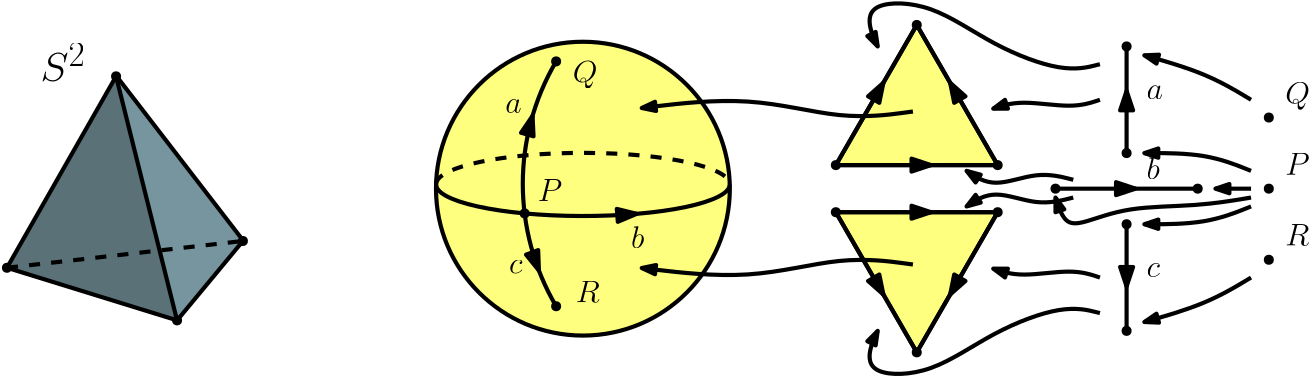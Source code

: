 <?xml version="1.0"?>
<!DOCTYPE ipe SYSTEM "ipe.dtd">
<ipe version="70107" creator="Ipe 7.1.8">
<info created="D:20140725150342" modified="D:20160228121942"/>
<ipestyle name="basic">
<symbol name="arrow/arc(spx)">
<path stroke="sym-stroke" fill="sym-stroke" pen="sym-pen">
0 0 m
-1 0.333 l
-1 -0.333 l
h
</path>
</symbol>
<symbol name="arrow/farc(spx)">
<path stroke="sym-stroke" fill="white" pen="sym-pen">
0 0 m
-1 0.333 l
-1 -0.333 l
h
</path>
</symbol>
<symbol name="mark/circle(sx)" transformations="translations">
<path fill="sym-stroke">
0.6 0 0 0.6 0 0 e
0.4 0 0 0.4 0 0 e
</path>
</symbol>
<symbol name="mark/disk(sx)" transformations="translations">
<path fill="sym-stroke">
0.6 0 0 0.6 0 0 e
</path>
</symbol>
<symbol name="mark/fdisk(sfx)" transformations="translations">
<group>
<path fill="sym-fill">
0.5 0 0 0.5 0 0 e
</path>
<path fill="sym-stroke" fillrule="eofill">
0.6 0 0 0.6 0 0 e
0.4 0 0 0.4 0 0 e
</path>
</group>
</symbol>
<symbol name="mark/box(sx)" transformations="translations">
<path fill="sym-stroke" fillrule="eofill">
-0.6 -0.6 m
0.6 -0.6 l
0.6 0.6 l
-0.6 0.6 l
h
-0.4 -0.4 m
0.4 -0.4 l
0.4 0.4 l
-0.4 0.4 l
h
</path>
</symbol>
<symbol name="mark/square(sx)" transformations="translations">
<path fill="sym-stroke">
-0.6 -0.6 m
0.6 -0.6 l
0.6 0.6 l
-0.6 0.6 l
h
</path>
</symbol>
<symbol name="mark/fsquare(sfx)" transformations="translations">
<group>
<path fill="sym-fill">
-0.5 -0.5 m
0.5 -0.5 l
0.5 0.5 l
-0.5 0.5 l
h
</path>
<path fill="sym-stroke" fillrule="eofill">
-0.6 -0.6 m
0.6 -0.6 l
0.6 0.6 l
-0.6 0.6 l
h
-0.4 -0.4 m
0.4 -0.4 l
0.4 0.4 l
-0.4 0.4 l
h
</path>
</group>
</symbol>
<symbol name="mark/cross(sx)" transformations="translations">
<group>
<path fill="sym-stroke">
-0.43 -0.57 m
0.57 0.43 l
0.43 0.57 l
-0.57 -0.43 l
h
</path>
<path fill="sym-stroke">
-0.43 0.57 m
0.57 -0.43 l
0.43 -0.57 l
-0.57 0.43 l
h
</path>
</group>
</symbol>
<symbol name="arrow/fnormal(spx)">
<path stroke="sym-stroke" fill="white" pen="sym-pen">
0 0 m
-1 0.333 l
-1 -0.333 l
h
</path>
</symbol>
<symbol name="arrow/pointed(spx)">
<path stroke="sym-stroke" fill="sym-stroke" pen="sym-pen">
0 0 m
-1 0.333 l
-0.8 0 l
-1 -0.333 l
h
</path>
</symbol>
<symbol name="arrow/fpointed(spx)">
<path stroke="sym-stroke" fill="white" pen="sym-pen">
0 0 m
-1 0.333 l
-0.8 0 l
-1 -0.333 l
h
</path>
</symbol>
<symbol name="arrow/linear(spx)">
<path stroke="sym-stroke" pen="sym-pen">
-1 0.333 m
0 0 l
-1 -0.333 l
</path>
</symbol>
<symbol name="arrow/fdouble(spx)">
<path stroke="sym-stroke" fill="white" pen="sym-pen">
0 0 m
-1 0.333 l
-1 -0.333 l
h
-1 0 m
-2 0.333 l
-2 -0.333 l
h
</path>
</symbol>
<symbol name="arrow/double(spx)">
<path stroke="sym-stroke" fill="sym-stroke" pen="sym-pen">
0 0 m
-1 0.333 l
-1 -0.333 l
h
-1 0 m
-2 0.333 l
-2 -0.333 l
h
</path>
</symbol>
<pen name="heavier" value="0.8"/>
<pen name="fat" value="1.2"/>
<pen name="ultrafat" value="2"/>
<symbolsize name="large" value="5"/>
<symbolsize name="small" value="2"/>
<symbolsize name="tiny" value="1.1"/>
<arrowsize name="large" value="10"/>
<arrowsize name="small" value="5"/>
<arrowsize name="tiny" value="3"/>
<color name="red" value="1 0 0"/>
<color name="green" value="0 1 0"/>
<color name="blue" value="0 0 1"/>
<color name="yellow" value="1 1 0"/>
<color name="orange" value="1 0.647 0"/>
<color name="gold" value="1 0.843 0"/>
<color name="purple" value="0.627 0.125 0.941"/>
<color name="gray" value="0.745"/>
<color name="brown" value="0.647 0.165 0.165"/>
<color name="navy" value="0 0 0.502"/>
<color name="pink" value="1 0.753 0.796"/>
<color name="seagreen" value="0.18 0.545 0.341"/>
<color name="turquoise" value="0.251 0.878 0.816"/>
<color name="violet" value="0.933 0.51 0.933"/>
<color name="darkblue" value="0 0 0.545"/>
<color name="darkcyan" value="0 0.545 0.545"/>
<color name="darkgray" value="0.663"/>
<color name="darkgreen" value="0 0.392 0"/>
<color name="darkmagenta" value="0.545 0 0.545"/>
<color name="darkorange" value="1 0.549 0"/>
<color name="darkred" value="0.545 0 0"/>
<color name="lightblue" value="0.678 0.847 0.902"/>
<color name="lightcyan" value="0.878 1 1"/>
<color name="lightgray" value="0.827"/>
<color name="lightgreen" value="0.565 0.933 0.565"/>
<color name="lightyellow" value="1 1 0.878"/>
<dashstyle name="dashed" value="[4] 0"/>
<dashstyle name="dotted" value="[1 3] 0"/>
<dashstyle name="dash dotted" value="[4 2 1 2] 0"/>
<dashstyle name="dash dot dotted" value="[4 2 1 2 1 2] 0"/>
<textsize name="large" value="\large"/>
<textsize name="small" value="\small"/>
<textsize name="tiny" value="\tiny"/>
<textsize name="Large" value="\Large"/>
<textsize name="LARGE" value="\LARGE"/>
<textsize name="huge" value="\huge"/>
<textsize name="Huge" value="\Huge"/>
<textsize name="footnote" value="\footnotesize"/>
<textstyle name="center" begin="\begin{center}" end="\end{center}"/>
<textstyle name="itemize" begin="\begin{itemize}" end="\end{itemize}"/>
<textstyle name="item" begin="\begin{itemize}\item{}" end="\end{itemize}"/>
<gridsize name="4 pts" value="4"/>
<gridsize name="8 pts (~3 mm)" value="8"/>
<gridsize name="16 pts (~6 mm)" value="16"/>
<gridsize name="32 pts (~12 mm)" value="32"/>
<gridsize name="10 pts (~3.5 mm)" value="10"/>
<gridsize name="20 pts (~7 mm)" value="20"/>
<gridsize name="14 pts (~5 mm)" value="14"/>
<gridsize name="28 pts (~10 mm)" value="28"/>
<gridsize name="56 pts (~20 mm)" value="56"/>
<anglesize name="90 deg" value="90"/>
<anglesize name="60 deg" value="60"/>
<anglesize name="45 deg" value="45"/>
<anglesize name="30 deg" value="30"/>
<anglesize name="22.5 deg" value="22.5"/>
<tiling name="falling" angle="-60" step="4" width="1"/>
<tiling name="rising" angle="30" step="4" width="1"/>
</ipestyle>
<page>
<layer name="alpha"/>
<view layers="alpha" active="alpha"/>
<path layer="alpha" matrix="0.8 0 0 0.8 29.0681 83.2" fill="0.467 0.584 0.62">
81.2578 466.546 m
108.712 356.726 l
138.342 392.453 l
h
</path>
<path matrix="0.8 0 0 0.8 29.0681 83.2" fill="0.353 0.443 0.471">
81.2578 466.546 m
32.1572 380.398 l
108.712 356.726 l
h
</path>
<path matrix="0.8 0 0 0.8 61.0681 83.2" stroke="black" pen="1.5">
496 432 m
496 480 l
</path>
<path matrix="0.8 0 0 0.8 61.0681 83.2" stroke="black" pen="1.5">
464 416 m
528 416 l
</path>
<path matrix="0.8 0 0 0.8 61.0681 83.2" stroke="black" pen="1.5">
496 400 m
496 352 l
</path>
<use matrix="0.8 0 0 0.8 61.0681 83.2" name="mark/disk(sx)" pos="560 384" size="normal" stroke="black"/>
<use matrix="0.8 0 0 0.8 61.0681 83.2" name="mark/disk(sx)" pos="560 416" size="normal" stroke="black"/>
<use matrix="0.8 0 0 0.8 61.0681 83.2" name="mark/disk(sx)" pos="560 448" size="normal" stroke="black"/>
<group matrix="0.8 0 0 0.8 61.0681 86.2475">
<path matrix="-1 0 0 -1 804.553 882.357" stroke="black" fill="1 1 0.498" pen="1.5">
439.394 459.573 m
366.568 459.573 l
402.981 396.505 l
h
</path>
<path matrix="1 0 0 1 -1.40827 -57.9755" stroke="black" fill="1 1 0.498" pen="1.5">
439.394 459.573 m
366.568 459.573 l
402.981 396.505 l
h
</path>
</group>
<path matrix="0.8 0 0 0.8 61.0681 83.2" stroke="black" pen="1.5" arrow="normal/normal">
492 416 m
500 416 l
</path>
<path matrix="0.8 0 0 0.8 61.0681 83.2" stroke="black" pen="1.5" arrow="normal/normal">
496 452 m
496 460 l
</path>
<path matrix="0.8 0 0 0.8 61.0681 83.2" stroke="black" pen="1.5" arrow="normal/normal">
496 380 m
496 372 l
</path>
<group matrix="0.8 0 0 0.8 61.0681 83.2">
<path stroke="black" pen="1.5">
401.573 489.662 m
437.985 426.593 l
</path>
<path stroke="black" pen="1.5" arrow="normal/normal">
420.83 456.306 m
416.578 463.672 l
</path>
</group>
<group matrix="-0.4 -0.69282 0.69282 -0.4 232.838 898.56">
<path stroke="black" pen="1.5">
401.573 489.662 m
437.985 426.593 l
</path>
<path stroke="black" pen="1.5" arrow="normal/normal">
420.83 456.306 m
416.578 463.672 l
</path>
</group>
<group matrix="0.4 -0.69282 0.69282 0.4 -117.55 557.282">
<path stroke="black" pen="1.5">
401.573 489.662 m
437.985 426.593 l
</path>
<path stroke="black" pen="1.5" arrow="normal/normal">
420.83 456.306 m
416.578 463.672 l
</path>
</group>
<group matrix="-0.4 -0.69282 0.69282 -0.4 232.838 881.608">
<path stroke="black" pen="1.5">
401.573 489.662 m
437.985 426.593 l
</path>
<path stroke="black" pen="1.5" arrow="normal/normal">
420.83 456.306 m
416.578 463.672 l
</path>
</group>
<group matrix="-0.8 0 0 -0.8 703.584 748.8">
<path stroke="black" pen="1.5">
401.573 489.662 m
437.985 426.593 l
</path>
<path stroke="black" pen="1.5" arrow="normal/normal">
420.83 456.306 m
416.578 463.672 l
</path>
</group>
<group matrix="-0.4 0.69282 -0.69282 -0.4 882.204 274.718">
<path stroke="black" pen="1.5">
401.573 489.662 m
437.985 426.593 l
</path>
<path stroke="black" pen="1.5" arrow="normal/normal">
420.83 456.306 m
416.578 463.672 l
</path>
</group>
<path matrix="0.8 0 0 0.8 61.0681 83.1228" stroke="black" fill="1 1 0.498" pen="1.5">
66.1099 0 0 66.1099 251.342 416.096 e
</path>
<path matrix="0.799659 0 0 0.17191 61.1631 345.985" stroke="black" pen="1.5">
185.247 417.531 m
66.1099 0 0 66.1099 251.342 416.096 317.45 415.673 a
</path>
<path matrix="0.799659 0 0 0.17191 61.1631 345.985" stroke="black" dash="dashed" pen="1.5">
185.247 417.531 m
66.1099 0 0 -66.1099 251.342 416.096 317.45 415.673 a
</path>
<use matrix="0.8 0 0 0.8 61.0681 83.1228" name="mark/disk(sx)" pos="225.113 404.954" size="normal" stroke="black"/>
<use matrix="0.8 0 0 0.8 61.0681 83.1228" name="mark/disk(sx)" pos="239.294 363.184" size="normal" stroke="black"/>
<use matrix="0.8 0 0 0.8 61.0681 83.1228" name="mark/disk(sx)" pos="239.294 473.363" size="normal" stroke="black"/>
<path matrix="0.8 0 0 0.8 61.0681 83.1228" stroke="black" pen="1.5">
239.294 363.184 m
108.659 0 0 -108.659 332.952 418.273 239.294 473.363 a
</path>
<path matrix="0.8 0 0 0.8 61.0681 83.1228" stroke="black" pen="1.5" arrow="normal/normal">
228.136 446.913 m
228.691 448.874 l
</path>
<path matrix="0.8 0 0 0.8 61.0681 83.1228" stroke="black" pen="1.5" arrow="normal/normal">
230.885 381.003 m
231.55 379.231 l
</path>
<path matrix="0.8 0 0 0.8 61.0681 83.1228" stroke="black" pen="1.5" arrow="normal/normal">
272.837 404.558 m
275.548 404.772 l
</path>
<text matrix="0.8 0 0 0.8 151.366 49.2346" pos="103.571 492.505" stroke="black" type="label" width="7.374" height="6.177" depth="0" valign="baseline" size="Large">$a$</text>
<text matrix="0.8 0 0 0.8 152.718 -8.5728" pos="103.571 492.505" stroke="black" type="label" width="6.046" height="6.177" depth="0" valign="baseline" size="Large">$c$</text>
<text matrix="0.8 0 0 0.8 196.615 0.5656" pos="103.571 492.505" stroke="black" type="label" width="5.973" height="9.963" depth="0" valign="baseline" size="Large">$b$</text>
<text matrix="0.8 0 0 0.8 163.068 17.5565" pos="103.571 492.505" stroke="black" type="label" width="11.005" height="9.803" depth="0" valign="baseline" size="Large">$P$</text>
<text matrix="0.8 0 0 0.8 175.655 60.2529" pos="103.571 492.505" stroke="black" type="label" width="11.125" height="9.803" depth="2.79" valign="baseline" size="Large">$Q$</text>
<text matrix="0.8 0 0 0.8 176.686 -19.1056" pos="103.571 492.505" stroke="black" type="label" width="10.81" height="9.803" depth="0" valign="baseline" size="Large">$R$</text>
<text matrix="0.8 0 0 0.8 432.131 52.5944" pos="103.571 492.505" stroke="black" type="label" width="11.125" height="9.803" depth="2.79" valign="baseline" size="Large">$Q$</text>
<text matrix="0.8 0 0 0.8 432.131 26.9944" pos="103.571 492.505" stroke="black" type="label" width="11.005" height="9.803" depth="0" valign="baseline" size="Large">$P$</text>
<text matrix="0.8 0 0 0.8 432.131 1.3944" pos="103.571 492.505" stroke="black" type="label" width="10.81" height="9.803" depth="0" valign="baseline" size="Large">$R$</text>
<text matrix="0.8 0 0 0.8 382.213 54.1578" pos="103.571 492.505" stroke="black" type="label" width="7.374" height="6.177" depth="0" valign="baseline" size="Large">$a$</text>
<text matrix="0.8 0 0 0.8 382.213 -9.8424" pos="103.571 492.505" stroke="black" type="label" width="6.046" height="6.177" depth="0" valign="baseline" size="Large">$c$</text>
<text matrix="0.8 0 0 0.8 382.213 25.3578" pos="103.571 492.505" stroke="black" type="label" width="5.973" height="9.963" depth="0" valign="baseline" size="Large">$b$</text>
<path matrix="0.8 0 0 0.8 61.0681 83.2" stroke="black" pen="1.5" arrow="normal/small">
399.854 450.715 m
368.295 446.508
326.741 458.079
277.824 452.293 s
</path>
<path matrix="0.8 0 0 -0.8 61.0681 749.27" stroke="black" pen="1.5" arrow="normal/small">
399.854 450.715 m
368.295 446.508
326.741 458.079
277.824 452.293 s
</path>
<path matrix="0.8 0 0 0.8 61.0681 83.2" stroke="black" pen="1.5" arrow="normal/small">
484 472 m
468 468
436 480
408 500
380 500
380 488
384 480 s
</path>
<path matrix="0.8 0 0 -0.8 61.0681 748.8" stroke="black" pen="1.5" arrow="normal/small">
484 472 m
468 468
436 480
408 500
380 500
380 488
384 480 s
</path>
<path matrix="0.8 0 0 0.8 61.0681 83.2" stroke="black" pen="1.5" arrow="normal/small">
484 456 m
472 452
448 456
436 452 s
</path>
<path matrix="0.8 0 0 -0.8 61.0681 748.8" stroke="black" pen="1.5" arrow="normal/small">
484 456 m
472 452
448 456
436 452 s
</path>
<path matrix="0.8 0 0 0.8 61.0681 83.2" stroke="black" pen="1.5" arrow="normal/small">
472 420 m
456 424
436 416
424 424 s
</path>
<path matrix="0.8 0 0 -0.8 61.0681 748.8" stroke="black" pen="1.5" arrow="normal/small">
472 420 m
456 424
436 416
424 424 s
</path>
<path matrix="0.8 0 0 0.8 61.0681 83.2" stroke="black" pen="1.5" arrow="normal/small">
552 456 m
532 468
504 476 s
</path>
<path matrix="0.8 0 0 -0.8 61.0681 748.8" stroke="black" pen="1.5" arrow="normal/small">
552 456 m
532 468
504 476 s
</path>
<use matrix="0.8 0 0 0.8 61.0681 83.2" name="mark/disk(sx)" pos="401.573 489.662" size="normal" stroke="black"/>
<use matrix="0.8 0 0 0.8 61.0681 83.2" name="mark/disk(sx)" pos="365.16 426.593" size="normal" stroke="black"/>
<use matrix="0.8 0 0 0.8 61.0681 83.2" name="mark/disk(sx)" pos="437.985 426.593" size="normal" stroke="black"/>
<use matrix="0.8 0 0 0.8 61.0681 83.2" name="mark/disk(sx)" pos="365.16 405.407" size="normal" stroke="black"/>
<use matrix="0.8 0 0 0.8 61.0681 83.2" name="mark/disk(sx)" pos="437.985 405.407" size="normal" stroke="black"/>
<use matrix="0.8 0 0 0.8 61.0681 83.2" name="mark/disk(sx)" pos="401.573 342.338" size="normal" stroke="black"/>
<use matrix="0.8 0 0 0.8 61.0681 83.2" name="mark/disk(sx)" pos="496 352" size="normal" stroke="black"/>
<use matrix="0.8 0 0 0.8 61.0681 83.2" name="mark/disk(sx)" pos="496 400" size="normal" stroke="black"/>
<use matrix="0.8 0 0 0.8 61.0681 83.2" name="mark/disk(sx)" pos="464 416" size="normal" stroke="black"/>
<use matrix="0.8 0 0 0.8 61.0681 83.2" name="mark/disk(sx)" pos="528 416" size="normal" stroke="black"/>
<use matrix="0.8 0 0 0.8 61.0681 83.2" name="mark/disk(sx)" pos="496 432" size="normal" stroke="black"/>
<use matrix="0.8 0 0 0.8 61.0681 83.2" name="mark/disk(sx)" pos="496 480" size="normal" stroke="black"/>
<path matrix="0.8 0 0 0.8 61.0681 83.2" stroke="black" pen="1.5" arrow="normal/small">
552 424 m
532 432
504 432 s
</path>
<path matrix="0.8 0 0 -0.8 61.0681 748.8" stroke="black" pen="1.5" arrow="normal/small">
552 424 m
532 432
504 432 s
</path>
<path matrix="0.8 0 0 0.8 61.0681 83.2" stroke="black" pen="1.5" arrow="normal/small">
552 416 m
536 416 l
</path>
<path matrix="0.8 0 0 0.8 61.0681 83.2" stroke="black" pen="1.5" arrow="normal/small">
552 412 m
528 408
496 408
476 400
468 400
464 412 s
</path>
<use matrix="0.8 0 0 0.8 39.8846 70.7368" name="mark/disk(sx)" pos="67.7372 482.125" size="normal" stroke="black"/>
<use matrix="0.8 0 0 0.8 39.8846 70.7368" name="mark/disk(sx)" pos="18.6366 395.977" size="normal" stroke="black"/>
<use matrix="0.8 0 0 0.8 45.3549 81.6774" name="mark/disk(sx)" pos="88.3539 358.629" size="normal" stroke="black"/>
<use matrix="0.8 0 0 0.8 36.939 77.8903" name="mark/disk(sx)" pos="128.504 399.09" size="normal" stroke="black"/>
<path matrix="0.8 0 0 0.8 40.7735 69.8479" stroke="black" pen="1.5">
67.7372 482.125 m
124.822 408.032 l
</path>
<path matrix="0.8 0 0 0.8 39.8846 70.7368" stroke="black" pen="1.5">
124.822 408.032 m
95.1918 372.305 l
</path>
<path matrix="0.8 0 0 0.8 39.8846 70.7368" stroke="black" pen="1.5">
95.1918 372.305 m
67.7372 482.125 l
</path>
<path matrix="0.8 0 0 0.8 39.8846 70.7368" stroke="black" pen="1.5">
67.7372 482.125 m
18.6366 395.977 l
</path>
<path matrix="0.8 0 0 0.8 39.8846 70.7368" stroke="black" pen="1.5">
18.6366 395.977 m
95.1918 372.305 l
</path>
<path matrix="0.8 0 0 0.8 39.8846 70.7368" stroke="black" dash="dashed" pen="1.5">
18.6366 395.977 m
124.822 408.032 l
</path>
<text matrix="0.616 0 0 0.616 3.02962 151.22" pos="103.571 492.505" stroke="black" type="label" width="26.344" height="22.314" depth="0" valign="baseline" size="Huge">$S^2$</text>
</page>
</ipe>
